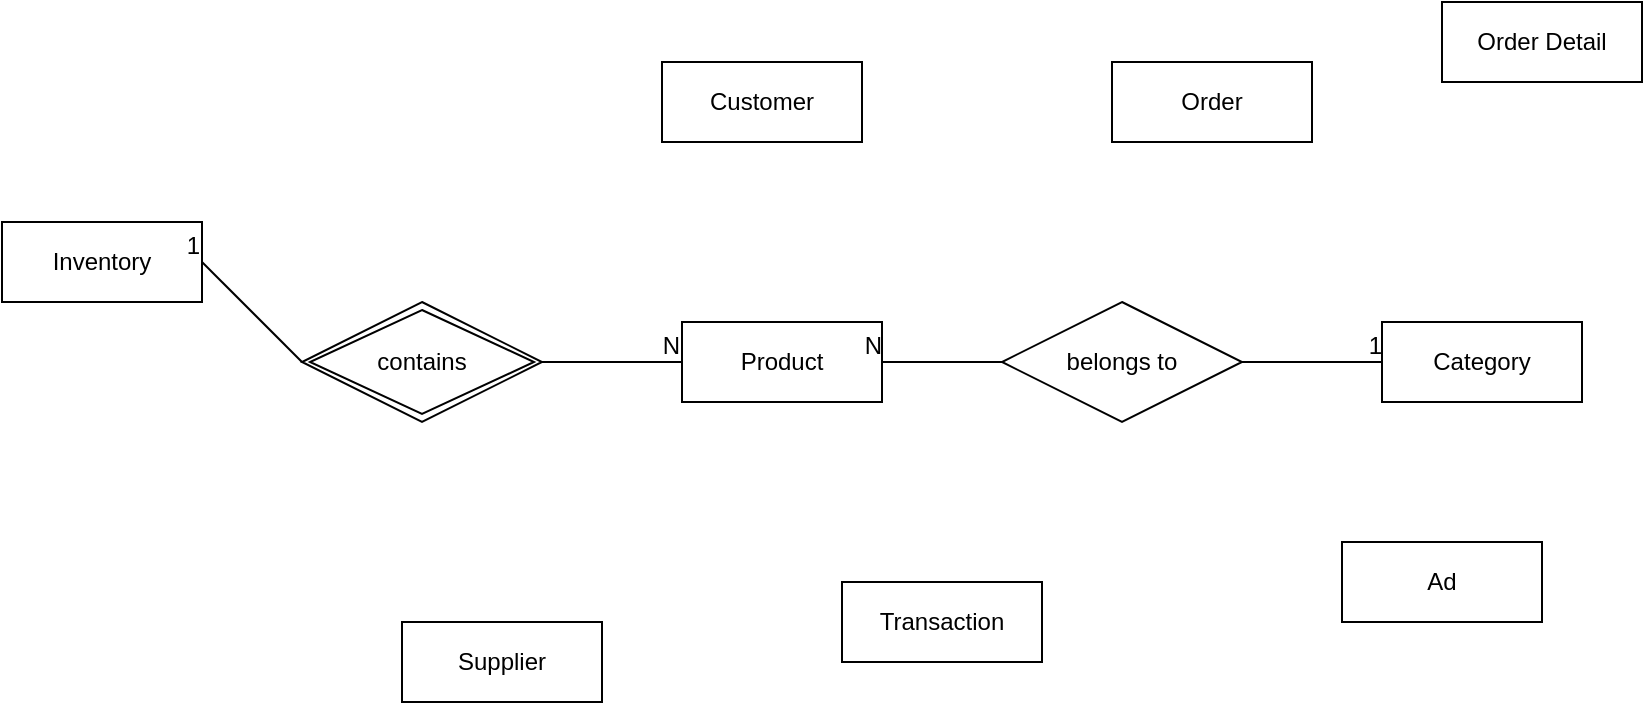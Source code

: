 <mxfile version="23.1.2" type="github">
  <diagram id="CGE-V-YyImQBMw3J6Rf1" name="Page-1">
    <mxGraphModel dx="1900" dy="530" grid="1" gridSize="10" guides="1" tooltips="1" connect="1" arrows="1" fold="1" page="1" pageScale="1" pageWidth="850" pageHeight="1100" math="0" shadow="0">
      <root>
        <mxCell id="0" />
        <mxCell id="1" parent="0" />
        <mxCell id="2" value="Customer" style="whiteSpace=wrap;html=1;align=center;" parent="1" vertex="1">
          <mxGeometry x="100" y="80" width="100" height="40" as="geometry" />
        </mxCell>
        <mxCell id="3" value="Product" style="whiteSpace=wrap;html=1;align=center;" parent="1" vertex="1">
          <mxGeometry x="110" y="210" width="100" height="40" as="geometry" />
        </mxCell>
        <mxCell id="4" value="Order" style="whiteSpace=wrap;html=1;align=center;" parent="1" vertex="1">
          <mxGeometry x="325" y="80" width="100" height="40" as="geometry" />
        </mxCell>
        <mxCell id="5" value="Order Detail" style="whiteSpace=wrap;html=1;align=center;" parent="1" vertex="1">
          <mxGeometry x="490" y="50" width="100" height="40" as="geometry" />
        </mxCell>
        <mxCell id="6" value="Transaction" style="whiteSpace=wrap;html=1;align=center;" parent="1" vertex="1">
          <mxGeometry x="190" y="340" width="100" height="40" as="geometry" />
        </mxCell>
        <mxCell id="7" value="Supplier" style="whiteSpace=wrap;html=1;align=center;" parent="1" vertex="1">
          <mxGeometry x="-30" y="360" width="100" height="40" as="geometry" />
        </mxCell>
        <mxCell id="8" value="Category" style="whiteSpace=wrap;html=1;align=center;" parent="1" vertex="1">
          <mxGeometry x="460" y="210" width="100" height="40" as="geometry" />
        </mxCell>
        <mxCell id="9" value="Ad" style="whiteSpace=wrap;html=1;align=center;" parent="1" vertex="1">
          <mxGeometry x="440" y="320" width="100" height="40" as="geometry" />
        </mxCell>
        <mxCell id="10" value="belongs to" style="shape=rhombus;perimeter=rhombusPerimeter;whiteSpace=wrap;html=1;align=center;" parent="1" vertex="1">
          <mxGeometry x="270" y="200" width="120" height="60" as="geometry" />
        </mxCell>
        <mxCell id="21" value="" style="endArrow=none;html=1;rounded=0;exitX=1;exitY=0.5;exitDx=0;exitDy=0;entryX=0;entryY=0.5;entryDx=0;entryDy=0;" parent="1" source="10" target="8" edge="1">
          <mxGeometry relative="1" as="geometry">
            <mxPoint x="390" y="260" as="sourcePoint" />
            <mxPoint x="550" y="260" as="targetPoint" />
          </mxGeometry>
        </mxCell>
        <mxCell id="22" value="1" style="resizable=0;html=1;align=right;verticalAlign=bottom;" parent="21" connectable="0" vertex="1">
          <mxGeometry x="1" relative="1" as="geometry" />
        </mxCell>
        <mxCell id="23" value="" style="endArrow=none;html=1;rounded=0;exitX=0;exitY=0.5;exitDx=0;exitDy=0;entryX=1;entryY=0.5;entryDx=0;entryDy=0;" parent="1" source="10" target="3" edge="1">
          <mxGeometry relative="1" as="geometry">
            <mxPoint x="200" y="240" as="sourcePoint" />
            <mxPoint x="70" y="240" as="targetPoint" />
          </mxGeometry>
        </mxCell>
        <mxCell id="24" value="N" style="resizable=0;html=1;align=right;verticalAlign=bottom;" parent="23" connectable="0" vertex="1">
          <mxGeometry x="1" relative="1" as="geometry" />
        </mxCell>
        <mxCell id="56rcUgNxCghIMh7Jj6j0-24" value="Inventory" style="whiteSpace=wrap;html=1;align=center;" vertex="1" parent="1">
          <mxGeometry x="-230" y="160" width="100" height="40" as="geometry" />
        </mxCell>
        <mxCell id="56rcUgNxCghIMh7Jj6j0-25" value="contains" style="shape=rhombus;double=1;perimeter=rhombusPerimeter;whiteSpace=wrap;html=1;align=center;" vertex="1" parent="1">
          <mxGeometry x="-80" y="200" width="120" height="60" as="geometry" />
        </mxCell>
        <mxCell id="56rcUgNxCghIMh7Jj6j0-28" value="" style="endArrow=none;html=1;rounded=0;exitX=1;exitY=0.5;exitDx=0;exitDy=0;entryX=0;entryY=0.5;entryDx=0;entryDy=0;" edge="1" parent="1" source="56rcUgNxCghIMh7Jj6j0-25" target="3">
          <mxGeometry relative="1" as="geometry">
            <mxPoint x="170" y="280" as="sourcePoint" />
            <mxPoint x="330" y="280" as="targetPoint" />
          </mxGeometry>
        </mxCell>
        <mxCell id="56rcUgNxCghIMh7Jj6j0-29" value="N" style="resizable=0;html=1;whiteSpace=wrap;align=right;verticalAlign=bottom;" connectable="0" vertex="1" parent="56rcUgNxCghIMh7Jj6j0-28">
          <mxGeometry x="1" relative="1" as="geometry" />
        </mxCell>
        <mxCell id="56rcUgNxCghIMh7Jj6j0-30" value="" style="endArrow=none;html=1;rounded=0;entryX=1;entryY=0.5;entryDx=0;entryDy=0;exitX=0;exitY=0.5;exitDx=0;exitDy=0;" edge="1" parent="1" source="56rcUgNxCghIMh7Jj6j0-25" target="56rcUgNxCghIMh7Jj6j0-24">
          <mxGeometry relative="1" as="geometry">
            <mxPoint x="170" y="280" as="sourcePoint" />
            <mxPoint x="330" y="280" as="targetPoint" />
          </mxGeometry>
        </mxCell>
        <mxCell id="56rcUgNxCghIMh7Jj6j0-31" value="1" style="resizable=0;html=1;whiteSpace=wrap;align=right;verticalAlign=bottom;" connectable="0" vertex="1" parent="56rcUgNxCghIMh7Jj6j0-30">
          <mxGeometry x="1" relative="1" as="geometry" />
        </mxCell>
      </root>
    </mxGraphModel>
  </diagram>
</mxfile>
